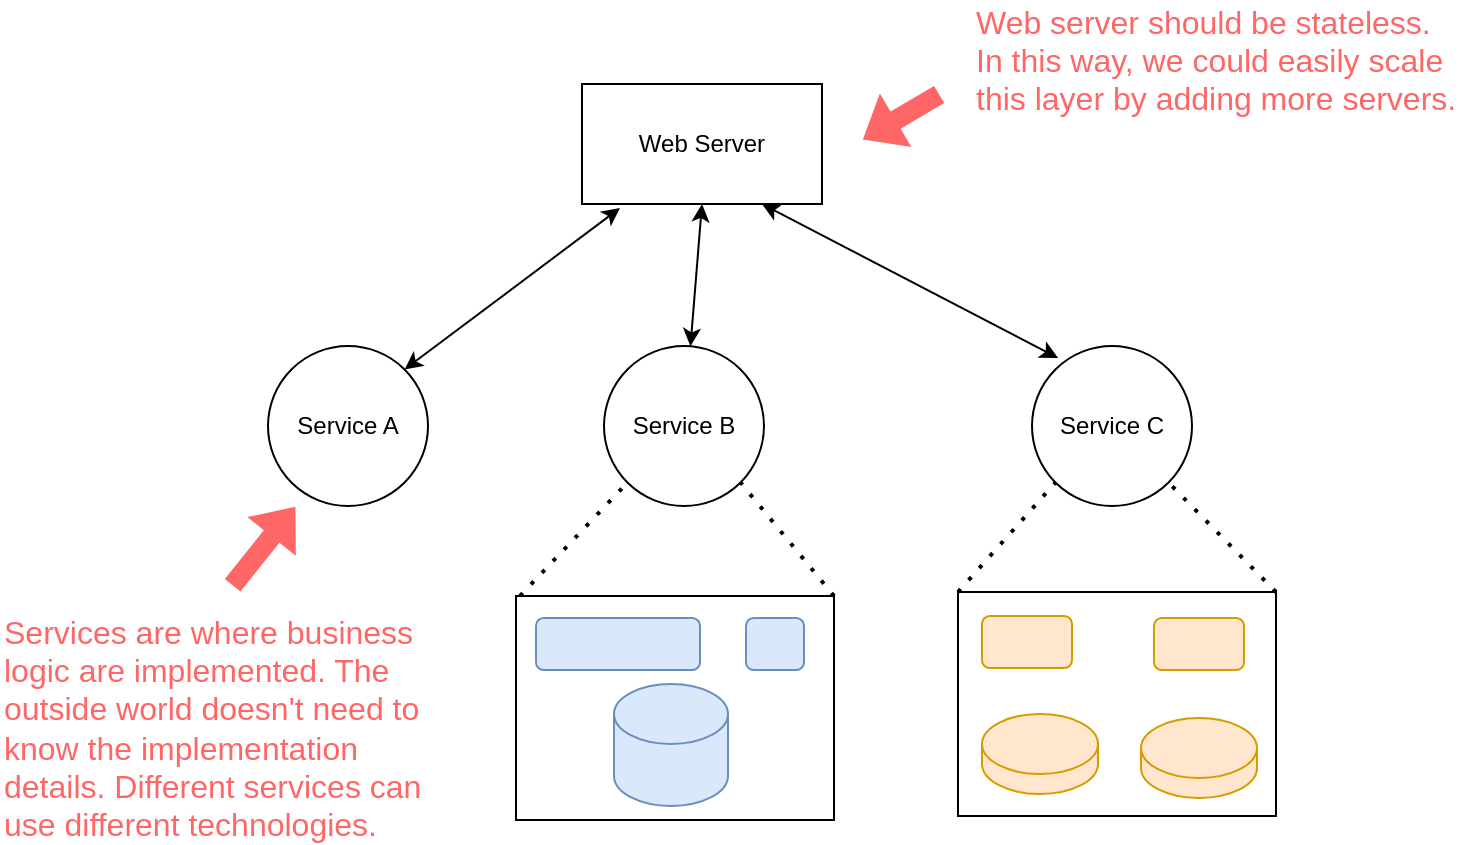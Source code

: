 <mxfile version="14.7.9" type="github"><diagram id="F9-tZ1K9YDojCgfit4Nk" name="Page-1"><mxGraphModel dx="786" dy="512" grid="0" gridSize="10" guides="1" tooltips="1" connect="1" arrows="1" fold="1" page="1" pageScale="1" pageWidth="850" pageHeight="1100" background="none" math="0" shadow="0"><root><mxCell id="0"/><mxCell id="1" parent="0"/><mxCell id="XKzkAw1pKYfrLKQ_m7Ao-1" value="Web Server" style="rounded=0;whiteSpace=wrap;html=1;" vertex="1" parent="1"><mxGeometry x="334" y="108" width="120" height="60" as="geometry"/></mxCell><mxCell id="XKzkAw1pKYfrLKQ_m7Ao-2" value="Service A" style="ellipse;whiteSpace=wrap;html=1;aspect=fixed;" vertex="1" parent="1"><mxGeometry x="177" y="239" width="80" height="80" as="geometry"/></mxCell><mxCell id="XKzkAw1pKYfrLKQ_m7Ao-3" value="Service B" style="ellipse;whiteSpace=wrap;html=1;aspect=fixed;" vertex="1" parent="1"><mxGeometry x="345" y="239" width="80" height="80" as="geometry"/></mxCell><mxCell id="XKzkAw1pKYfrLKQ_m7Ao-4" value="Service C" style="ellipse;whiteSpace=wrap;html=1;aspect=fixed;" vertex="1" parent="1"><mxGeometry x="559" y="239" width="80" height="80" as="geometry"/></mxCell><mxCell id="XKzkAw1pKYfrLKQ_m7Ao-8" value="" style="endArrow=classic;html=1;entryX=1;entryY=0;entryDx=0;entryDy=0;startArrow=classic;startFill=1;" edge="1" parent="1" target="XKzkAw1pKYfrLKQ_m7Ao-2"><mxGeometry width="50" height="50" relative="1" as="geometry"><mxPoint x="353" y="170" as="sourcePoint"/><mxPoint x="277" y="247" as="targetPoint"/></mxGeometry></mxCell><mxCell id="XKzkAw1pKYfrLKQ_m7Ao-9" value="" style="endArrow=classic;html=1;exitX=0.5;exitY=1;exitDx=0;exitDy=0;startArrow=classic;startFill=1;" edge="1" parent="1" source="XKzkAw1pKYfrLKQ_m7Ao-1" target="XKzkAw1pKYfrLKQ_m7Ao-3"><mxGeometry width="50" height="50" relative="1" as="geometry"><mxPoint x="386" y="172" as="sourcePoint"/><mxPoint x="255.284" y="260.716" as="targetPoint"/></mxGeometry></mxCell><mxCell id="XKzkAw1pKYfrLKQ_m7Ao-10" value="" style="endArrow=classic;html=1;entryX=0.163;entryY=0.075;entryDx=0;entryDy=0;entryPerimeter=0;exitX=0.75;exitY=1;exitDx=0;exitDy=0;startArrow=classic;startFill=1;" edge="1" parent="1" source="XKzkAw1pKYfrLKQ_m7Ao-1" target="XKzkAw1pKYfrLKQ_m7Ao-4"><mxGeometry width="50" height="50" relative="1" as="geometry"><mxPoint x="396" y="182" as="sourcePoint"/><mxPoint x="395.374" y="249.002" as="targetPoint"/></mxGeometry></mxCell><mxCell id="XKzkAw1pKYfrLKQ_m7Ao-17" value="&lt;div align=&quot;left&quot;&gt;&lt;font style=&quot;font-size: 16px&quot; color=&quot;#FF6666&quot;&gt;Web server should be stateless. In this way, we could easily scale this layer by adding more servers.&lt;/font&gt;&lt;br&gt;&lt;/div&gt;" style="rounded=0;whiteSpace=wrap;html=1;align=left;strokeColor=none;" vertex="1" parent="1"><mxGeometry x="529" y="66" width="243" height="60" as="geometry"/></mxCell><mxCell id="XKzkAw1pKYfrLKQ_m7Ao-18" value="" style="shape=flexArrow;endArrow=classic;html=1;strokeColor=none;fillColor=#FF6666;" edge="1" parent="1"><mxGeometry width="50" height="50" relative="1" as="geometry"><mxPoint x="513" y="113" as="sourcePoint"/><mxPoint x="474" y="136" as="targetPoint"/></mxGeometry></mxCell><mxCell id="XKzkAw1pKYfrLKQ_m7Ao-19" value="&lt;font style=&quot;font-size: 16px&quot; color=&quot;#FF6666&quot;&gt;Services are where business logic are implemented. The outside world doesn't need to know the implementation details. Different services can use different technologies.&lt;br&gt;&lt;/font&gt;" style="rounded=0;whiteSpace=wrap;html=1;align=left;strokeColor=none;fillColor=none;" vertex="1" parent="1"><mxGeometry x="43" y="400" width="229" height="60" as="geometry"/></mxCell><mxCell id="XKzkAw1pKYfrLKQ_m7Ao-20" value="" style="shape=flexArrow;endArrow=classic;html=1;strokeColor=none;fillColor=#FF6666;" edge="1" parent="1"><mxGeometry width="50" height="50" relative="1" as="geometry"><mxPoint x="159" y="359" as="sourcePoint"/><mxPoint x="191" y="319" as="targetPoint"/></mxGeometry></mxCell><mxCell id="XKzkAw1pKYfrLKQ_m7Ao-21" value="" style="rounded=0;whiteSpace=wrap;html=1;" vertex="1" parent="1"><mxGeometry x="301" y="364" width="159" height="112" as="geometry"/></mxCell><mxCell id="XKzkAw1pKYfrLKQ_m7Ao-22" value="" style="shape=cylinder3;whiteSpace=wrap;html=1;boundedLbl=1;backgroundOutline=1;size=15;fillColor=#dae8fc;strokeColor=#6c8ebf;" vertex="1" parent="1"><mxGeometry x="350" y="408" width="57" height="61" as="geometry"/></mxCell><mxCell id="XKzkAw1pKYfrLKQ_m7Ao-23" value="" style="rounded=1;whiteSpace=wrap;html=1;fillColor=#dae8fc;strokeColor=#6c8ebf;" vertex="1" parent="1"><mxGeometry x="311" y="375" width="82" height="26" as="geometry"/></mxCell><mxCell id="XKzkAw1pKYfrLKQ_m7Ao-24" value="" style="rounded=1;whiteSpace=wrap;html=1;fillColor=#dae8fc;strokeColor=#6c8ebf;" vertex="1" parent="1"><mxGeometry x="416" y="375" width="29" height="26" as="geometry"/></mxCell><mxCell id="XKzkAw1pKYfrLKQ_m7Ao-26" value="" style="rounded=0;whiteSpace=wrap;html=1;" vertex="1" parent="1"><mxGeometry x="522" y="362" width="159" height="112" as="geometry"/></mxCell><mxCell id="XKzkAw1pKYfrLKQ_m7Ao-28" value="" style="rounded=1;whiteSpace=wrap;html=1;fillColor=#ffe6cc;strokeColor=#d79b00;" vertex="1" parent="1"><mxGeometry x="534" y="374" width="45" height="26" as="geometry"/></mxCell><mxCell id="XKzkAw1pKYfrLKQ_m7Ao-29" value="" style="rounded=1;whiteSpace=wrap;html=1;fillColor=#ffe6cc;strokeColor=#d79b00;" vertex="1" parent="1"><mxGeometry x="620" y="375" width="45" height="26" as="geometry"/></mxCell><mxCell id="XKzkAw1pKYfrLKQ_m7Ao-30" value="" style="shape=cylinder3;whiteSpace=wrap;html=1;boundedLbl=1;backgroundOutline=1;size=15;fillColor=#ffe6cc;strokeColor=#d79b00;" vertex="1" parent="1"><mxGeometry x="534" y="423" width="58" height="40" as="geometry"/></mxCell><mxCell id="XKzkAw1pKYfrLKQ_m7Ao-31" value="" style="shape=cylinder3;whiteSpace=wrap;html=1;boundedLbl=1;backgroundOutline=1;size=15;fillColor=#ffe6cc;strokeColor=#d79b00;" vertex="1" parent="1"><mxGeometry x="613.5" y="425" width="58" height="40" as="geometry"/></mxCell><mxCell id="XKzkAw1pKYfrLKQ_m7Ao-32" value="" style="endArrow=none;dashed=1;html=1;dashPattern=1 3;strokeWidth=2;fillColor=#FF6666;entryX=0;entryY=1;entryDx=0;entryDy=0;" edge="1" parent="1" target="XKzkAw1pKYfrLKQ_m7Ao-3"><mxGeometry width="50" height="50" relative="1" as="geometry"><mxPoint x="303" y="364" as="sourcePoint"/><mxPoint x="353" y="314" as="targetPoint"/></mxGeometry></mxCell><mxCell id="XKzkAw1pKYfrLKQ_m7Ao-33" value="" style="endArrow=none;dashed=1;html=1;dashPattern=1 3;strokeWidth=2;fillColor=#FF6666;entryX=1;entryY=1;entryDx=0;entryDy=0;exitX=1;exitY=0;exitDx=0;exitDy=0;" edge="1" parent="1" source="XKzkAw1pKYfrLKQ_m7Ao-21" target="XKzkAw1pKYfrLKQ_m7Ao-3"><mxGeometry width="50" height="50" relative="1" as="geometry"><mxPoint x="313" y="374" as="sourcePoint"/><mxPoint x="366.716" y="317.284" as="targetPoint"/></mxGeometry></mxCell><mxCell id="XKzkAw1pKYfrLKQ_m7Ao-34" value="" style="endArrow=none;dashed=1;html=1;dashPattern=1 3;strokeWidth=2;fillColor=#FF6666;entryX=1;entryY=1;entryDx=0;entryDy=0;exitX=1;exitY=0;exitDx=0;exitDy=0;" edge="1" parent="1" source="XKzkAw1pKYfrLKQ_m7Ao-26" target="XKzkAw1pKYfrLKQ_m7Ao-4"><mxGeometry width="50" height="50" relative="1" as="geometry"><mxPoint x="681" y="349.72" as="sourcePoint"/><mxPoint x="634.284" y="293.004" as="targetPoint"/></mxGeometry></mxCell><mxCell id="XKzkAw1pKYfrLKQ_m7Ao-35" value="" style="endArrow=none;dashed=1;html=1;dashPattern=1 3;strokeWidth=2;fillColor=#FF6666;entryX=0;entryY=1;entryDx=0;entryDy=0;exitX=0;exitY=0;exitDx=0;exitDy=0;" edge="1" parent="1" source="XKzkAw1pKYfrLKQ_m7Ao-26" target="XKzkAw1pKYfrLKQ_m7Ao-4"><mxGeometry width="50" height="50" relative="1" as="geometry"><mxPoint x="691" y="372" as="sourcePoint"/><mxPoint x="637.284" y="317.284" as="targetPoint"/></mxGeometry></mxCell></root></mxGraphModel></diagram></mxfile>